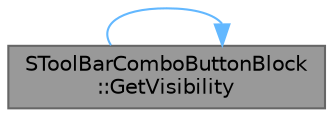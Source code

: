 digraph "SToolBarComboButtonBlock::GetVisibility"
{
 // INTERACTIVE_SVG=YES
 // LATEX_PDF_SIZE
  bgcolor="transparent";
  edge [fontname=Helvetica,fontsize=10,labelfontname=Helvetica,labelfontsize=10];
  node [fontname=Helvetica,fontsize=10,shape=box,height=0.2,width=0.4];
  rankdir="LR";
  Node1 [id="Node000001",label="SToolBarComboButtonBlock\l::GetVisibility",height=0.2,width=0.4,color="gray40", fillcolor="grey60", style="filled", fontcolor="black",tooltip="Called by Slate to determine if this button is visible."];
  Node1 -> Node1 [id="edge1_Node000001_Node000001",color="steelblue1",style="solid",tooltip=" "];
}
